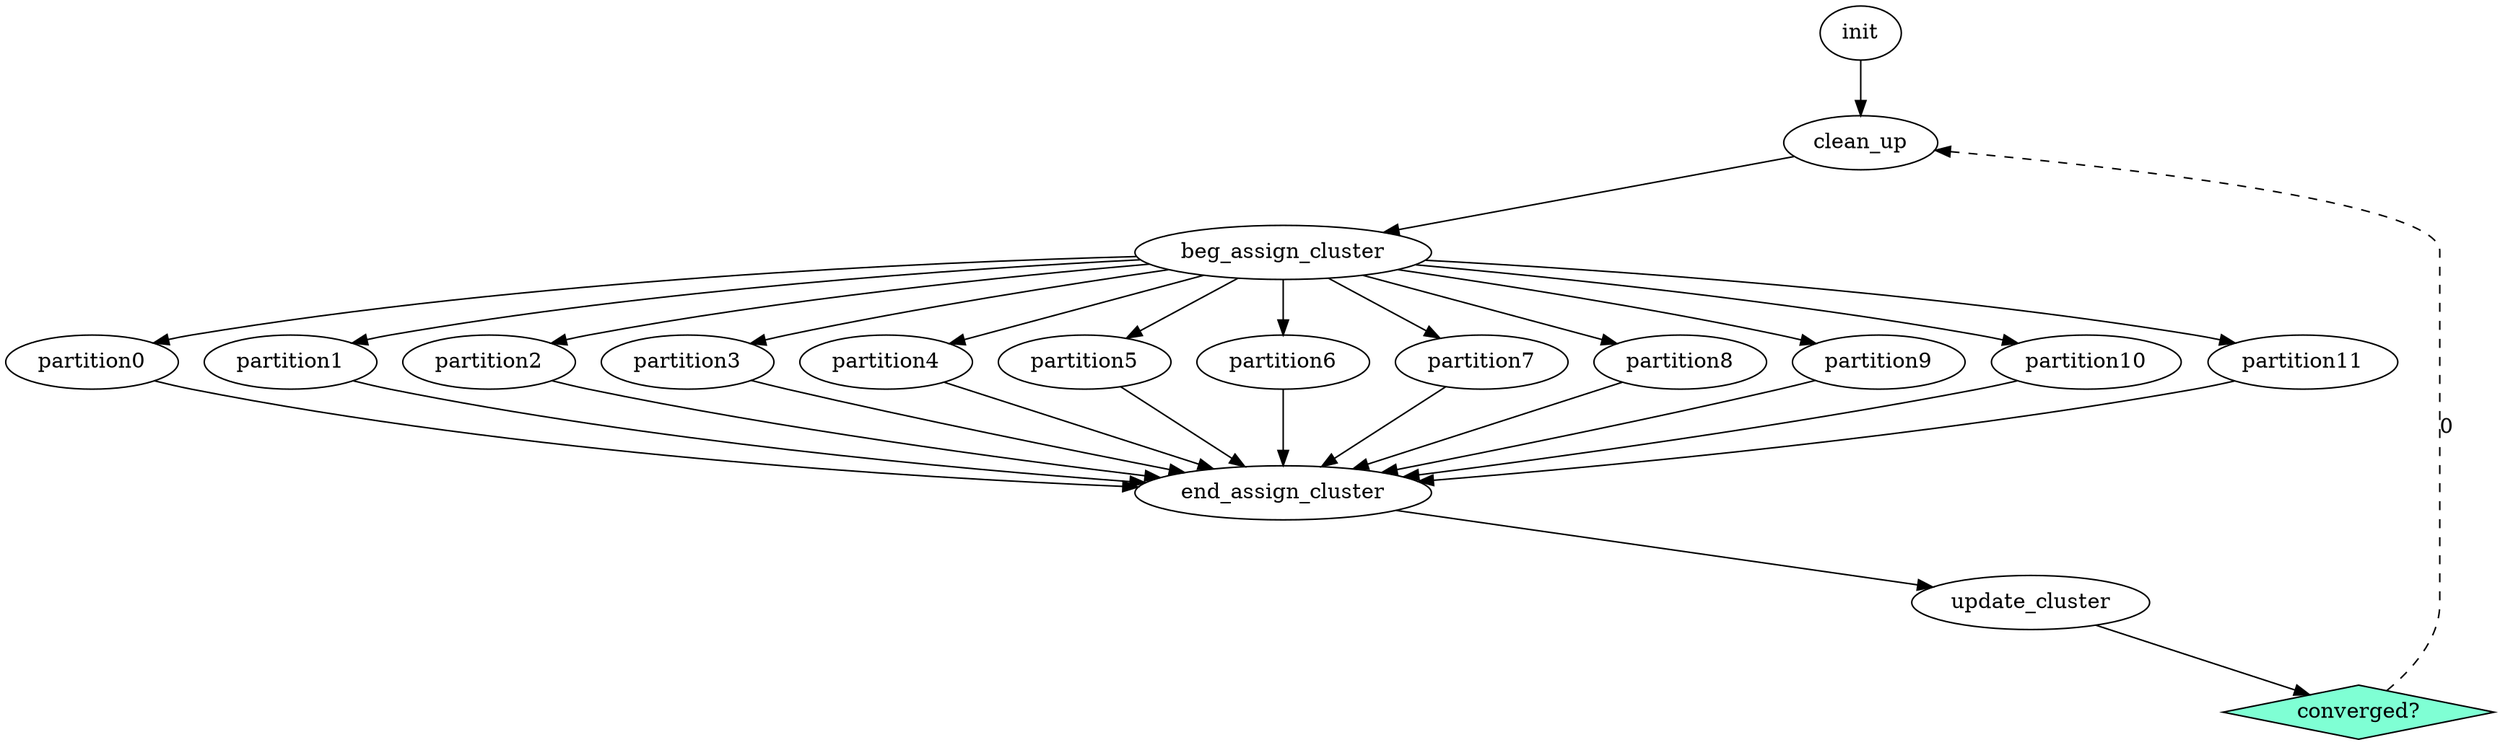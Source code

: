 digraph Taskflow {
p0x55f65ae0eab0[label="init" ];
p0x55f65ae0eab0 -> p0x55f65ae0ebc0;
p0x55f65ae0ebc0[label="clean_up" ];
p0x55f65ae0ebc0 -> p0x55f65ae0ecd0;
p0x55f65ae0ecd0[label="beg_assign_cluster" ];
p0x55f65ae0ecd0 -> p0x55f65ae0eef0;
p0x55f65ae0ecd0 -> p0x55f65ae0f000;
p0x55f65ae0ecd0 -> p0x55f65ae0f110;
p0x55f65ae0ecd0 -> p0x55f65ae0f220;
p0x55f65ae0ecd0 -> p0x55f65ae0f330;
p0x55f65ae0ecd0 -> p0x55f65ae0f440;
p0x55f65ae0ecd0 -> p0x55f65ae0f550;
p0x55f65ae0ecd0 -> p0x55f65ae0f660;
p0x55f65ae0ecd0 -> p0x55f65ae0f770;
p0x55f65ae0ecd0 -> p0x55f65ae0f880;
p0x55f65ae0ecd0 -> p0x55f65ae0f990;
p0x55f65ae0ecd0 -> p0x55f65ae0faa0;
p0x55f65ae0ede0[label="end_assign_cluster" ];
p0x55f65ae0ede0 -> p0x55f65ae0fbb0;
p0x55f65ae0eef0[label="partition0" ];
p0x55f65ae0eef0 -> p0x55f65ae0ede0;
p0x55f65ae0f000[label="partition1" ];
p0x55f65ae0f000 -> p0x55f65ae0ede0;
p0x55f65ae0f110[label="partition2" ];
p0x55f65ae0f110 -> p0x55f65ae0ede0;
p0x55f65ae0f220[label="partition3" ];
p0x55f65ae0f220 -> p0x55f65ae0ede0;
p0x55f65ae0f330[label="partition4" ];
p0x55f65ae0f330 -> p0x55f65ae0ede0;
p0x55f65ae0f440[label="partition5" ];
p0x55f65ae0f440 -> p0x55f65ae0ede0;
p0x55f65ae0f550[label="partition6" ];
p0x55f65ae0f550 -> p0x55f65ae0ede0;
p0x55f65ae0f660[label="partition7" ];
p0x55f65ae0f660 -> p0x55f65ae0ede0;
p0x55f65ae0f770[label="partition8" ];
p0x55f65ae0f770 -> p0x55f65ae0ede0;
p0x55f65ae0f880[label="partition9" ];
p0x55f65ae0f880 -> p0x55f65ae0ede0;
p0x55f65ae0f990[label="partition10" ];
p0x55f65ae0f990 -> p0x55f65ae0ede0;
p0x55f65ae0faa0[label="partition11" ];
p0x55f65ae0faa0 -> p0x55f65ae0ede0;
p0x55f65ae0fbb0[label="update_cluster" ];
p0x55f65ae0fbb0 -> p0x55f65ae0fcc0;
p0x55f65ae0fcc0[label="converged?" shape=diamond color=black fillcolor=aquamarine style=filled];
p0x55f65ae0fcc0 -> p0x55f65ae0ebc0 [style=dashed label="0"];
}
